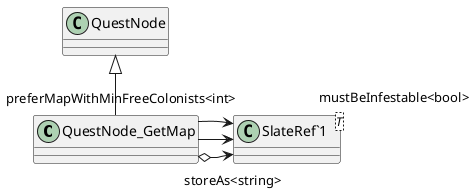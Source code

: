 @startuml
class QuestNode_GetMap {
}
class "SlateRef`1"<T> {
}
QuestNode <|-- QuestNode_GetMap
QuestNode_GetMap o-> "storeAs<string>" "SlateRef`1"
QuestNode_GetMap --> "mustBeInfestable<bool>" "SlateRef`1"
QuestNode_GetMap --> "preferMapWithMinFreeColonists<int>" "SlateRef`1"
@enduml
